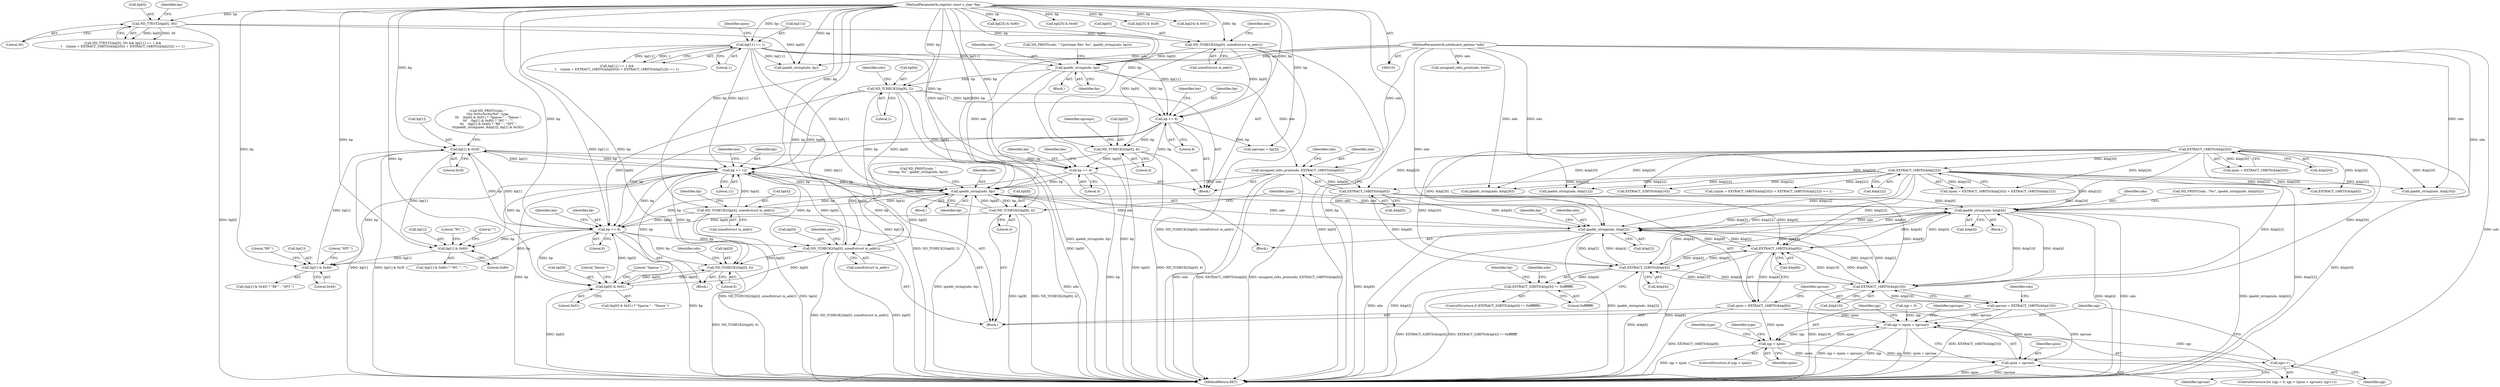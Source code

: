 digraph "0_tcpdump_5dc1860d8267b1e0cb78c9ffa2a40bea2fdb3ddc_1@pointer" {
"1000473" [label="(Call,bp[1] & 0x3f)"];
"1000459" [label="(Call,bp[1] & 0x40)"];
"1000397" [label="(Call,bp += 12)"];
"1000342" [label="(Call,ipaddr_string(ndo, bp))"];
"1000364" [label="(Call,ipaddr_string(ndo, &bp[4]))"];
"1000103" [label="(MethodParameterIn,netdissect_options *ndo)"];
"1000293" [label="(Call,EXTRACT_16BITS(&bp[6]))"];
"1000128" [label="(Call,EXTRACT_16BITS(&bp[20]))"];
"1000133" [label="(Call,EXTRACT_16BITS(&bp[22]))"];
"1000467" [label="(Call,ipaddr_string(ndo, &bp[2]))"];
"1000377" [label="(Call,EXTRACT_16BITS(&bp[8]))"];
"1000353" [label="(Call,EXTRACT_32BITS(&bp[4]))"];
"1000384" [label="(Call,EXTRACT_16BITS(&bp[10]))"];
"1000291" [label="(Call,unsigned_relts_print(ndo, EXTRACT_16BITS(&bp[6])))"];
"1000269" [label="(Call,ipaddr_string(ndo, bp))"];
"1000119" [label="(Call,bp[11] == 1)"];
"1000104" [label="(MethodParameterIn,register const u_char *bp)"];
"1000248" [label="(Call,ND_TCHECK2(bp[0], sizeof(struct in_addr)))"];
"1000113" [label="(Call,ND_TTEST2(bp[0], 30))"];
"1000331" [label="(Call,ND_TCHECK2(bp[0], sizeof(struct in_addr)))"];
"1000441" [label="(Call,bp[0] & 0x01)"];
"1000427" [label="(Call,ND_TCHECK2(bp[0], 6))"];
"1000478" [label="(Call,bp += 6)"];
"1000473" [label="(Call,bp[1] & 0x3f)"];
"1000272" [label="(Call,ND_TCHECK2(bp[6], 2))"];
"1000345" [label="(Call,ND_TCHECK2(bp[4], sizeof(struct in_addr)))"];
"1000370" [label="(Call,ND_TCHECK2(bp[8], 4))"];
"1000305" [label="(Call,bp += 8)"];
"1000311" [label="(Call,ND_TCHECK2(bp[0], 4))"];
"1000321" [label="(Call,bp += 4)"];
"1000450" [label="(Call,bp[1] & 0x80)"];
"1000352" [label="(Call,EXTRACT_32BITS(&bp[4]) != 0xffffffff)"];
"1000375" [label="(Call,njoin = EXTRACT_16BITS(&bp[8]))"];
"1000407" [label="(Call,njp < (njoin + nprune))"];
"1000417" [label="(Call,njp < njoin)"];
"1000409" [label="(Call,njoin + nprune)"];
"1000412" [label="(Call,njp++)"];
"1000382" [label="(Call,nprune = EXTRACT_16BITS(&bp[10]))"];
"1000249" [label="(Call,bp[0])"];
"1000365" [label="(Identifier,ndo)"];
"1000382" [label="(Call,nprune = EXTRACT_16BITS(&bp[10]))"];
"1000482" [label="(Identifier,len)"];
"1000391" [label="(Identifier,ndo)"];
"1000117" [label="(Literal,30)"];
"1000401" [label="(Identifier,len)"];
"1000477" [label="(Literal,0x3f)"];
"1000199" [label="(Call,EXTRACT_32BITS(&bp[16]))"];
"1000464" [label="(Literal,\"RP \")"];
"1000340" [label="(Block,)"];
"1000469" [label="(Call,&bp[2])"];
"1000114" [label="(Call,bp[0])"];
"1000375" [label="(Call,njoin = EXTRACT_16BITS(&bp[8]))"];
"1000120" [label="(Call,bp[11])"];
"1000371" [label="(Call,bp[8])"];
"1000449" [label="(Call,(bp[1] & 0x80) ? \"WC \" : \"\")"];
"1000475" [label="(Identifier,bp)"];
"1000127" [label="(Identifier,njoin)"];
"1000451" [label="(Call,bp[1])"];
"1000293" [label="(Call,EXTRACT_16BITS(&bp[6]))"];
"1000362" [label="(Block,)"];
"1000191" [label="(Call,ipaddr_string(ndo, &bp[12]))"];
"1000376" [label="(Identifier,njoin)"];
"1000345" [label="(Call,ND_TCHECK2(bp[4], sizeof(struct in_addr)))"];
"1000383" [label="(Identifier,nprune)"];
"1000128" [label="(Call,EXTRACT_16BITS(&bp[20]))"];
"1000377" [label="(Call,EXTRACT_16BITS(&bp[8]))"];
"1000352" [label="(Call,EXTRACT_32BITS(&bp[4]) != 0xffffffff)"];
"1000403" [label="(ControlStructure,for (njp = 0; njp < (njoin + nprune); njp++))"];
"1000134" [label="(Call,&bp[22])"];
"1000271" [label="(Identifier,bp)"];
"1000330" [label="(Block,)"];
"1000491" [label="(MethodReturn,RET)"];
"1000103" [label="(MethodParameterIn,netdissect_options *ndo)"];
"1000104" [label="(MethodParameterIn,register const u_char *bp)"];
"1000309" [label="(Identifier,len)"];
"1000361" [label="(Identifier,ndo)"];
"1000307" [label="(Literal,8)"];
"1000466" [label="(Block,)"];
"1000479" [label="(Identifier,bp)"];
"1000418" [label="(Identifier,njp)"];
"1000125" [label="(Call,(njoin = EXTRACT_16BITS(&bp[20])) + EXTRACT_16BITS(&bp[22]))"];
"1000455" [label="(Literal,\"WC \")"];
"1000454" [label="(Literal,0x80)"];
"1000359" [label="(Call,ND_PRINT((ndo, \"/%s\", ipaddr_string(ndo, &bp[4]))))"];
"1000179" [label="(Call,ipaddr_string(ndo, &bp[26]))"];
"1000421" [label="(Identifier,type)"];
"1000232" [label="(Call,bp[25] & 0x80)"];
"1000478" [label="(Call,bp += 6)"];
"1000356" [label="(Identifier,bp)"];
"1000354" [label="(Call,&bp[4])"];
"1000413" [label="(Identifier,njp)"];
"1000311" [label="(Call,ND_TCHECK2(bp[0], 4))"];
"1000118" [label="(Call,bp[11] == 1 &&\n\t    ((njoin = EXTRACT_16BITS(&bp[20])) + EXTRACT_16BITS(&bp[22])) == 1)"];
"1000323" [label="(Literal,4)"];
"1000432" [label="(Call,ND_PRINT((ndo, \"\n\t%s %s%s%s%s/%d\", type,\n \t\t\t    (bp[0] & 0x01) ? \"Sparse \" : \"Dense \",\n \t\t\t    (bp[1] & 0x80) ? \"WC \" : \"\",\n \t\t\t    (bp[1] & 0x40) ? \"RP \" : \"SPT \",\n\t\t\tipaddr_string(ndo, &bp[2]), bp[1] & 0x3f)))"];
"1000428" [label="(Call,bp[0])"];
"1000346" [label="(Call,bp[4])"];
"1000322" [label="(Identifier,bp)"];
"1000434" [label="(Identifier,ndo)"];
"1000459" [label="(Call,bp[1] & 0x40)"];
"1000370" [label="(Call,ND_TCHECK2(bp[8], 4))"];
"1000112" [label="(Call,ND_TTEST2(bp[0], 30) && bp[11] == 1 &&\n\t    ((njoin = EXTRACT_16BITS(&bp[20])) + EXTRACT_16BITS(&bp[22])) == 1)"];
"1000450" [label="(Call,bp[1] & 0x80)"];
"1000349" [label="(Call,sizeof(struct in_addr))"];
"1000366" [label="(Call,&bp[4])"];
"1000165" [label="(Call,unsigned_relts_print(ndo, hold))"];
"1000344" [label="(Identifier,bp)"];
"1000353" [label="(Call,EXTRACT_32BITS(&bp[4]))"];
"1000280" [label="(Identifier,ndo)"];
"1000351" [label="(ControlStructure,if (EXTRACT_32BITS(&bp[4]) != 0xffffffff))"];
"1000329" [label="(Identifier,ngroups)"];
"1000474" [label="(Call,bp[1])"];
"1000126" [label="(Call,njoin = EXTRACT_16BITS(&bp[20]))"];
"1000446" [label="(Literal,\"Sparse \")"];
"1000292" [label="(Identifier,ndo)"];
"1000417" [label="(Call,njp < njoin)"];
"1000385" [label="(Call,&bp[10])"];
"1000312" [label="(Call,bp[0])"];
"1000463" [label="(Literal,0x40)"];
"1000106" [label="(Block,)"];
"1000151" [label="(Call,EXTRACT_16BITS(&bp[6]))"];
"1000332" [label="(Call,bp[0])"];
"1000315" [label="(Literal,4)"];
"1000264" [label="(Call,ND_PRINT((ndo, \" Upstream Nbr: %s\", ipaddr_string(ndo, bp))))"];
"1000425" [label="(Identifier,type)"];
"1000325" [label="(Identifier,len)"];
"1000270" [label="(Identifier,ndo)"];
"1000240" [label="(Call,bp[25] & 0x40)"];
"1000133" [label="(Call,EXTRACT_16BITS(&bp[22]))"];
"1000113" [label="(Call,ND_TTEST2(bp[0], 30))"];
"1000431" [label="(Literal,6)"];
"1000276" [label="(Literal,2)"];
"1000407" [label="(Call,njp < (njoin + nprune))"];
"1000129" [label="(Call,&bp[20])"];
"1000411" [label="(Identifier,nprune)"];
"1000186" [label="(Call,bp[25] & 0x3f)"];
"1000342" [label="(Call,ipaddr_string(ndo, bp))"];
"1000408" [label="(Identifier,njp)"];
"1000257" [label="(Identifier,ndo)"];
"1000419" [label="(Identifier,njoin)"];
"1000272" [label="(Call,ND_TCHECK2(bp[6], 2))"];
"1000294" [label="(Call,&bp[6])"];
"1000335" [label="(Call,sizeof(struct in_addr))"];
"1000210" [label="(Call,ipaddr_string(ndo, &bp[16]))"];
"1000317" [label="(Identifier,ngroups)"];
"1000442" [label="(Call,bp[0])"];
"1000364" [label="(Call,ipaddr_string(ndo, &bp[4]))"];
"1000252" [label="(Call,sizeof(struct in_addr))"];
"1000397" [label="(Call,bp += 12)"];
"1000316" [label="(Call,ngroups = bp[3])"];
"1000248" [label="(Call,ND_TCHECK2(bp[0], sizeof(struct in_addr)))"];
"1000460" [label="(Call,bp[1])"];
"1000146" [label="(Call,ipaddr_string(ndo, bp))"];
"1000399" [label="(Literal,12)"];
"1000468" [label="(Identifier,ndo)"];
"1000305" [label="(Call,bp += 8)"];
"1000343" [label="(Identifier,ndo)"];
"1000456" [label="(Literal,\"\")"];
"1000410" [label="(Identifier,njoin)"];
"1000267" [label="(Block,)"];
"1000291" [label="(Call,unsigned_relts_print(ndo, EXTRACT_16BITS(&bp[6])))"];
"1000465" [label="(Literal,\"SPT \")"];
"1000223" [label="(Call,bp[24] & 0x01)"];
"1000447" [label="(Literal,\"Dense \")"];
"1000119" [label="(Call,bp[11] == 1)"];
"1000124" [label="(Call,((njoin = EXTRACT_16BITS(&bp[20])) + EXTRACT_16BITS(&bp[22])) == 1)"];
"1000440" [label="(Call,(bp[0] & 0x01) ? \"Sparse \" : \"Dense \")"];
"1000480" [label="(Literal,6)"];
"1000123" [label="(Literal,1)"];
"1000427" [label="(Call,ND_TCHECK2(bp[0], 6))"];
"1000398" [label="(Identifier,bp)"];
"1000301" [label="(Identifier,ndo)"];
"1000441" [label="(Call,bp[0] & 0x01)"];
"1000306" [label="(Identifier,bp)"];
"1000269" [label="(Call,ipaddr_string(ndo, bp))"];
"1000339" [label="(Identifier,ndo)"];
"1000467" [label="(Call,ipaddr_string(ndo, &bp[2]))"];
"1000273" [label="(Call,bp[6])"];
"1000378" [label="(Call,&bp[8])"];
"1000358" [label="(Literal,0xffffffff)"];
"1000445" [label="(Literal,0x01)"];
"1000458" [label="(Call,(bp[1] & 0x40) ? \"RP \" : \"SPT \")"];
"1000337" [label="(Call,ND_PRINT((ndo, \"\n\tGroup: %s\", ipaddr_string(ndo, bp))))"];
"1000414" [label="(Block,)"];
"1000321" [label="(Call,bp += 4)"];
"1000372" [label="(Identifier,bp)"];
"1000404" [label="(Call,njp = 0)"];
"1000384" [label="(Call,EXTRACT_16BITS(&bp[10]))"];
"1000331" [label="(Call,ND_TCHECK2(bp[0], sizeof(struct in_addr)))"];
"1000473" [label="(Call,bp[1] & 0x3f)"];
"1000412" [label="(Call,njp++)"];
"1000416" [label="(ControlStructure,if (njp < njoin))"];
"1000409" [label="(Call,njoin + nprune)"];
"1000374" [label="(Literal,4)"];
"1000121" [label="(Identifier,bp)"];
"1000473" -> "1000466"  [label="AST: "];
"1000473" -> "1000477"  [label="CFG: "];
"1000474" -> "1000473"  [label="AST: "];
"1000477" -> "1000473"  [label="AST: "];
"1000432" -> "1000473"  [label="CFG: "];
"1000473" -> "1000491"  [label="DDG: bp[1]"];
"1000473" -> "1000491"  [label="DDG: bp[1] & 0x3f"];
"1000473" -> "1000342"  [label="DDG: bp[1]"];
"1000473" -> "1000397"  [label="DDG: bp[1]"];
"1000473" -> "1000450"  [label="DDG: bp[1]"];
"1000459" -> "1000473"  [label="DDG: bp[1]"];
"1000397" -> "1000473"  [label="DDG: bp"];
"1000478" -> "1000473"  [label="DDG: bp"];
"1000104" -> "1000473"  [label="DDG: bp"];
"1000473" -> "1000478"  [label="DDG: bp[1]"];
"1000459" -> "1000458"  [label="AST: "];
"1000459" -> "1000463"  [label="CFG: "];
"1000460" -> "1000459"  [label="AST: "];
"1000463" -> "1000459"  [label="AST: "];
"1000464" -> "1000459"  [label="CFG: "];
"1000465" -> "1000459"  [label="CFG: "];
"1000397" -> "1000459"  [label="DDG: bp"];
"1000478" -> "1000459"  [label="DDG: bp"];
"1000450" -> "1000459"  [label="DDG: bp[1]"];
"1000104" -> "1000459"  [label="DDG: bp"];
"1000397" -> "1000330"  [label="AST: "];
"1000397" -> "1000399"  [label="CFG: "];
"1000398" -> "1000397"  [label="AST: "];
"1000399" -> "1000397"  [label="AST: "];
"1000401" -> "1000397"  [label="CFG: "];
"1000397" -> "1000491"  [label="DDG: bp"];
"1000397" -> "1000331"  [label="DDG: bp"];
"1000397" -> "1000342"  [label="DDG: bp"];
"1000342" -> "1000397"  [label="DDG: bp"];
"1000331" -> "1000397"  [label="DDG: bp[0]"];
"1000272" -> "1000397"  [label="DDG: bp[6]"];
"1000119" -> "1000397"  [label="DDG: bp[11]"];
"1000345" -> "1000397"  [label="DDG: bp[4]"];
"1000370" -> "1000397"  [label="DDG: bp[8]"];
"1000104" -> "1000397"  [label="DDG: bp"];
"1000305" -> "1000397"  [label="DDG: bp"];
"1000397" -> "1000427"  [label="DDG: bp"];
"1000397" -> "1000441"  [label="DDG: bp"];
"1000397" -> "1000450"  [label="DDG: bp"];
"1000397" -> "1000478"  [label="DDG: bp"];
"1000342" -> "1000340"  [label="AST: "];
"1000342" -> "1000344"  [label="CFG: "];
"1000343" -> "1000342"  [label="AST: "];
"1000344" -> "1000342"  [label="AST: "];
"1000337" -> "1000342"  [label="CFG: "];
"1000342" -> "1000491"  [label="DDG: ndo"];
"1000342" -> "1000491"  [label="DDG: ipaddr_string(ndo, bp)"];
"1000364" -> "1000342"  [label="DDG: ndo"];
"1000291" -> "1000342"  [label="DDG: ndo"];
"1000467" -> "1000342"  [label="DDG: ndo"];
"1000103" -> "1000342"  [label="DDG: ndo"];
"1000331" -> "1000342"  [label="DDG: bp[0]"];
"1000478" -> "1000342"  [label="DDG: bp"];
"1000272" -> "1000342"  [label="DDG: bp[6]"];
"1000345" -> "1000342"  [label="DDG: bp[4]"];
"1000370" -> "1000342"  [label="DDG: bp[8]"];
"1000321" -> "1000342"  [label="DDG: bp"];
"1000119" -> "1000342"  [label="DDG: bp[11]"];
"1000104" -> "1000342"  [label="DDG: bp"];
"1000305" -> "1000342"  [label="DDG: bp"];
"1000342" -> "1000345"  [label="DDG: bp"];
"1000342" -> "1000364"  [label="DDG: ndo"];
"1000342" -> "1000370"  [label="DDG: bp"];
"1000342" -> "1000467"  [label="DDG: ndo"];
"1000364" -> "1000362"  [label="AST: "];
"1000364" -> "1000366"  [label="CFG: "];
"1000365" -> "1000364"  [label="AST: "];
"1000366" -> "1000364"  [label="AST: "];
"1000359" -> "1000364"  [label="CFG: "];
"1000364" -> "1000491"  [label="DDG: ndo"];
"1000364" -> "1000491"  [label="DDG: ipaddr_string(ndo, &bp[4])"];
"1000364" -> "1000491"  [label="DDG: &bp[4]"];
"1000364" -> "1000353"  [label="DDG: &bp[4]"];
"1000103" -> "1000364"  [label="DDG: ndo"];
"1000293" -> "1000364"  [label="DDG: &bp[6]"];
"1000467" -> "1000364"  [label="DDG: &bp[2]"];
"1000377" -> "1000364"  [label="DDG: &bp[8]"];
"1000353" -> "1000364"  [label="DDG: &bp[4]"];
"1000384" -> "1000364"  [label="DDG: &bp[10]"];
"1000128" -> "1000364"  [label="DDG: &bp[20]"];
"1000133" -> "1000364"  [label="DDG: &bp[22]"];
"1000364" -> "1000377"  [label="DDG: &bp[4]"];
"1000364" -> "1000384"  [label="DDG: &bp[4]"];
"1000364" -> "1000467"  [label="DDG: ndo"];
"1000364" -> "1000467"  [label="DDG: &bp[4]"];
"1000103" -> "1000102"  [label="AST: "];
"1000103" -> "1000491"  [label="DDG: ndo"];
"1000103" -> "1000146"  [label="DDG: ndo"];
"1000103" -> "1000165"  [label="DDG: ndo"];
"1000103" -> "1000179"  [label="DDG: ndo"];
"1000103" -> "1000191"  [label="DDG: ndo"];
"1000103" -> "1000210"  [label="DDG: ndo"];
"1000103" -> "1000269"  [label="DDG: ndo"];
"1000103" -> "1000291"  [label="DDG: ndo"];
"1000103" -> "1000467"  [label="DDG: ndo"];
"1000293" -> "1000291"  [label="AST: "];
"1000293" -> "1000294"  [label="CFG: "];
"1000294" -> "1000293"  [label="AST: "];
"1000291" -> "1000293"  [label="CFG: "];
"1000293" -> "1000491"  [label="DDG: &bp[6]"];
"1000293" -> "1000291"  [label="DDG: &bp[6]"];
"1000128" -> "1000293"  [label="DDG: &bp[20]"];
"1000133" -> "1000293"  [label="DDG: &bp[22]"];
"1000293" -> "1000353"  [label="DDG: &bp[6]"];
"1000293" -> "1000377"  [label="DDG: &bp[6]"];
"1000293" -> "1000384"  [label="DDG: &bp[6]"];
"1000293" -> "1000467"  [label="DDG: &bp[6]"];
"1000128" -> "1000126"  [label="AST: "];
"1000128" -> "1000129"  [label="CFG: "];
"1000129" -> "1000128"  [label="AST: "];
"1000126" -> "1000128"  [label="CFG: "];
"1000128" -> "1000491"  [label="DDG: &bp[20]"];
"1000128" -> "1000125"  [label="DDG: &bp[20]"];
"1000128" -> "1000126"  [label="DDG: &bp[20]"];
"1000128" -> "1000133"  [label="DDG: &bp[20]"];
"1000128" -> "1000151"  [label="DDG: &bp[20]"];
"1000128" -> "1000179"  [label="DDG: &bp[20]"];
"1000128" -> "1000191"  [label="DDG: &bp[20]"];
"1000128" -> "1000199"  [label="DDG: &bp[20]"];
"1000128" -> "1000210"  [label="DDG: &bp[20]"];
"1000128" -> "1000353"  [label="DDG: &bp[20]"];
"1000128" -> "1000377"  [label="DDG: &bp[20]"];
"1000128" -> "1000384"  [label="DDG: &bp[20]"];
"1000128" -> "1000467"  [label="DDG: &bp[20]"];
"1000133" -> "1000125"  [label="AST: "];
"1000133" -> "1000134"  [label="CFG: "];
"1000134" -> "1000133"  [label="AST: "];
"1000125" -> "1000133"  [label="CFG: "];
"1000133" -> "1000491"  [label="DDG: &bp[22]"];
"1000133" -> "1000124"  [label="DDG: &bp[22]"];
"1000133" -> "1000125"  [label="DDG: &bp[22]"];
"1000133" -> "1000151"  [label="DDG: &bp[22]"];
"1000133" -> "1000179"  [label="DDG: &bp[22]"];
"1000133" -> "1000191"  [label="DDG: &bp[22]"];
"1000133" -> "1000199"  [label="DDG: &bp[22]"];
"1000133" -> "1000210"  [label="DDG: &bp[22]"];
"1000133" -> "1000353"  [label="DDG: &bp[22]"];
"1000133" -> "1000377"  [label="DDG: &bp[22]"];
"1000133" -> "1000384"  [label="DDG: &bp[22]"];
"1000133" -> "1000467"  [label="DDG: &bp[22]"];
"1000467" -> "1000466"  [label="AST: "];
"1000467" -> "1000469"  [label="CFG: "];
"1000468" -> "1000467"  [label="AST: "];
"1000469" -> "1000467"  [label="AST: "];
"1000475" -> "1000467"  [label="CFG: "];
"1000467" -> "1000491"  [label="DDG: ndo"];
"1000467" -> "1000491"  [label="DDG: ipaddr_string(ndo, &bp[2])"];
"1000467" -> "1000491"  [label="DDG: &bp[2]"];
"1000467" -> "1000353"  [label="DDG: &bp[2]"];
"1000467" -> "1000377"  [label="DDG: &bp[2]"];
"1000467" -> "1000384"  [label="DDG: &bp[2]"];
"1000377" -> "1000467"  [label="DDG: &bp[8]"];
"1000353" -> "1000467"  [label="DDG: &bp[4]"];
"1000384" -> "1000467"  [label="DDG: &bp[10]"];
"1000377" -> "1000375"  [label="AST: "];
"1000377" -> "1000378"  [label="CFG: "];
"1000378" -> "1000377"  [label="AST: "];
"1000375" -> "1000377"  [label="CFG: "];
"1000377" -> "1000491"  [label="DDG: &bp[8]"];
"1000377" -> "1000353"  [label="DDG: &bp[8]"];
"1000377" -> "1000375"  [label="DDG: &bp[8]"];
"1000353" -> "1000377"  [label="DDG: &bp[4]"];
"1000384" -> "1000377"  [label="DDG: &bp[10]"];
"1000377" -> "1000384"  [label="DDG: &bp[8]"];
"1000353" -> "1000352"  [label="AST: "];
"1000353" -> "1000354"  [label="CFG: "];
"1000354" -> "1000353"  [label="AST: "];
"1000358" -> "1000353"  [label="CFG: "];
"1000353" -> "1000491"  [label="DDG: &bp[4]"];
"1000353" -> "1000352"  [label="DDG: &bp[4]"];
"1000384" -> "1000353"  [label="DDG: &bp[10]"];
"1000353" -> "1000384"  [label="DDG: &bp[4]"];
"1000384" -> "1000382"  [label="AST: "];
"1000384" -> "1000385"  [label="CFG: "];
"1000385" -> "1000384"  [label="AST: "];
"1000382" -> "1000384"  [label="CFG: "];
"1000384" -> "1000491"  [label="DDG: &bp[10]"];
"1000384" -> "1000382"  [label="DDG: &bp[10]"];
"1000291" -> "1000106"  [label="AST: "];
"1000292" -> "1000291"  [label="AST: "];
"1000301" -> "1000291"  [label="CFG: "];
"1000291" -> "1000491"  [label="DDG: unsigned_relts_print(ndo, EXTRACT_16BITS(&bp[6]))"];
"1000291" -> "1000491"  [label="DDG: ndo"];
"1000291" -> "1000491"  [label="DDG: EXTRACT_16BITS(&bp[6])"];
"1000269" -> "1000291"  [label="DDG: ndo"];
"1000269" -> "1000267"  [label="AST: "];
"1000269" -> "1000271"  [label="CFG: "];
"1000270" -> "1000269"  [label="AST: "];
"1000271" -> "1000269"  [label="AST: "];
"1000264" -> "1000269"  [label="CFG: "];
"1000269" -> "1000491"  [label="DDG: ipaddr_string(ndo, bp)"];
"1000269" -> "1000491"  [label="DDG: bp"];
"1000119" -> "1000269"  [label="DDG: bp[11]"];
"1000248" -> "1000269"  [label="DDG: bp[0]"];
"1000104" -> "1000269"  [label="DDG: bp"];
"1000269" -> "1000272"  [label="DDG: bp"];
"1000269" -> "1000305"  [label="DDG: bp"];
"1000119" -> "1000118"  [label="AST: "];
"1000119" -> "1000123"  [label="CFG: "];
"1000120" -> "1000119"  [label="AST: "];
"1000123" -> "1000119"  [label="AST: "];
"1000127" -> "1000119"  [label="CFG: "];
"1000118" -> "1000119"  [label="CFG: "];
"1000119" -> "1000491"  [label="DDG: bp[11]"];
"1000119" -> "1000118"  [label="DDG: bp[11]"];
"1000119" -> "1000118"  [label="DDG: 1"];
"1000104" -> "1000119"  [label="DDG: bp"];
"1000119" -> "1000146"  [label="DDG: bp[11]"];
"1000119" -> "1000305"  [label="DDG: bp[11]"];
"1000119" -> "1000321"  [label="DDG: bp[11]"];
"1000119" -> "1000478"  [label="DDG: bp[11]"];
"1000104" -> "1000102"  [label="AST: "];
"1000104" -> "1000491"  [label="DDG: bp"];
"1000104" -> "1000113"  [label="DDG: bp"];
"1000104" -> "1000146"  [label="DDG: bp"];
"1000104" -> "1000186"  [label="DDG: bp"];
"1000104" -> "1000223"  [label="DDG: bp"];
"1000104" -> "1000232"  [label="DDG: bp"];
"1000104" -> "1000240"  [label="DDG: bp"];
"1000104" -> "1000248"  [label="DDG: bp"];
"1000104" -> "1000272"  [label="DDG: bp"];
"1000104" -> "1000305"  [label="DDG: bp"];
"1000104" -> "1000311"  [label="DDG: bp"];
"1000104" -> "1000316"  [label="DDG: bp"];
"1000104" -> "1000321"  [label="DDG: bp"];
"1000104" -> "1000331"  [label="DDG: bp"];
"1000104" -> "1000345"  [label="DDG: bp"];
"1000104" -> "1000370"  [label="DDG: bp"];
"1000104" -> "1000427"  [label="DDG: bp"];
"1000104" -> "1000441"  [label="DDG: bp"];
"1000104" -> "1000450"  [label="DDG: bp"];
"1000104" -> "1000478"  [label="DDG: bp"];
"1000248" -> "1000106"  [label="AST: "];
"1000248" -> "1000252"  [label="CFG: "];
"1000249" -> "1000248"  [label="AST: "];
"1000252" -> "1000248"  [label="AST: "];
"1000257" -> "1000248"  [label="CFG: "];
"1000248" -> "1000491"  [label="DDG: ND_TCHECK2(bp[0], sizeof(struct in_addr))"];
"1000248" -> "1000491"  [label="DDG: bp[0]"];
"1000113" -> "1000248"  [label="DDG: bp[0]"];
"1000248" -> "1000305"  [label="DDG: bp[0]"];
"1000248" -> "1000311"  [label="DDG: bp[0]"];
"1000113" -> "1000112"  [label="AST: "];
"1000113" -> "1000117"  [label="CFG: "];
"1000114" -> "1000113"  [label="AST: "];
"1000117" -> "1000113"  [label="AST: "];
"1000121" -> "1000113"  [label="CFG: "];
"1000112" -> "1000113"  [label="CFG: "];
"1000113" -> "1000491"  [label="DDG: bp[0]"];
"1000113" -> "1000112"  [label="DDG: bp[0]"];
"1000113" -> "1000112"  [label="DDG: 30"];
"1000113" -> "1000146"  [label="DDG: bp[0]"];
"1000331" -> "1000330"  [label="AST: "];
"1000331" -> "1000335"  [label="CFG: "];
"1000332" -> "1000331"  [label="AST: "];
"1000335" -> "1000331"  [label="AST: "];
"1000339" -> "1000331"  [label="CFG: "];
"1000331" -> "1000491"  [label="DDG: ND_TCHECK2(bp[0], sizeof(struct in_addr))"];
"1000331" -> "1000491"  [label="DDG: bp[0]"];
"1000441" -> "1000331"  [label="DDG: bp[0]"];
"1000311" -> "1000331"  [label="DDG: bp[0]"];
"1000478" -> "1000331"  [label="DDG: bp"];
"1000321" -> "1000331"  [label="DDG: bp"];
"1000331" -> "1000427"  [label="DDG: bp[0]"];
"1000441" -> "1000440"  [label="AST: "];
"1000441" -> "1000445"  [label="CFG: "];
"1000442" -> "1000441"  [label="AST: "];
"1000445" -> "1000441"  [label="AST: "];
"1000446" -> "1000441"  [label="CFG: "];
"1000447" -> "1000441"  [label="CFG: "];
"1000441" -> "1000491"  [label="DDG: bp[0]"];
"1000441" -> "1000427"  [label="DDG: bp[0]"];
"1000427" -> "1000441"  [label="DDG: bp[0]"];
"1000478" -> "1000441"  [label="DDG: bp"];
"1000441" -> "1000478"  [label="DDG: bp[0]"];
"1000427" -> "1000414"  [label="AST: "];
"1000427" -> "1000431"  [label="CFG: "];
"1000428" -> "1000427"  [label="AST: "];
"1000431" -> "1000427"  [label="AST: "];
"1000434" -> "1000427"  [label="CFG: "];
"1000427" -> "1000491"  [label="DDG: ND_TCHECK2(bp[0], 6)"];
"1000478" -> "1000427"  [label="DDG: bp"];
"1000478" -> "1000414"  [label="AST: "];
"1000478" -> "1000480"  [label="CFG: "];
"1000479" -> "1000478"  [label="AST: "];
"1000480" -> "1000478"  [label="AST: "];
"1000482" -> "1000478"  [label="CFG: "];
"1000478" -> "1000491"  [label="DDG: bp"];
"1000478" -> "1000450"  [label="DDG: bp"];
"1000272" -> "1000478"  [label="DDG: bp[6]"];
"1000345" -> "1000478"  [label="DDG: bp[4]"];
"1000370" -> "1000478"  [label="DDG: bp[8]"];
"1000305" -> "1000478"  [label="DDG: bp"];
"1000272" -> "1000106"  [label="AST: "];
"1000272" -> "1000276"  [label="CFG: "];
"1000273" -> "1000272"  [label="AST: "];
"1000276" -> "1000272"  [label="AST: "];
"1000280" -> "1000272"  [label="CFG: "];
"1000272" -> "1000491"  [label="DDG: bp[6]"];
"1000272" -> "1000491"  [label="DDG: ND_TCHECK2(bp[6], 2)"];
"1000272" -> "1000305"  [label="DDG: bp[6]"];
"1000272" -> "1000321"  [label="DDG: bp[6]"];
"1000345" -> "1000330"  [label="AST: "];
"1000345" -> "1000349"  [label="CFG: "];
"1000346" -> "1000345"  [label="AST: "];
"1000349" -> "1000345"  [label="AST: "];
"1000356" -> "1000345"  [label="CFG: "];
"1000345" -> "1000491"  [label="DDG: bp[4]"];
"1000345" -> "1000491"  [label="DDG: ND_TCHECK2(bp[4], sizeof(struct in_addr))"];
"1000370" -> "1000330"  [label="AST: "];
"1000370" -> "1000374"  [label="CFG: "];
"1000371" -> "1000370"  [label="AST: "];
"1000374" -> "1000370"  [label="AST: "];
"1000376" -> "1000370"  [label="CFG: "];
"1000370" -> "1000491"  [label="DDG: ND_TCHECK2(bp[8], 4)"];
"1000370" -> "1000491"  [label="DDG: bp[8]"];
"1000305" -> "1000106"  [label="AST: "];
"1000305" -> "1000307"  [label="CFG: "];
"1000306" -> "1000305"  [label="AST: "];
"1000307" -> "1000305"  [label="AST: "];
"1000309" -> "1000305"  [label="CFG: "];
"1000305" -> "1000311"  [label="DDG: bp"];
"1000305" -> "1000316"  [label="DDG: bp"];
"1000305" -> "1000321"  [label="DDG: bp"];
"1000311" -> "1000106"  [label="AST: "];
"1000311" -> "1000315"  [label="CFG: "];
"1000312" -> "1000311"  [label="AST: "];
"1000315" -> "1000311"  [label="AST: "];
"1000317" -> "1000311"  [label="CFG: "];
"1000311" -> "1000491"  [label="DDG: bp[0]"];
"1000311" -> "1000491"  [label="DDG: ND_TCHECK2(bp[0], 4)"];
"1000311" -> "1000321"  [label="DDG: bp[0]"];
"1000321" -> "1000106"  [label="AST: "];
"1000321" -> "1000323"  [label="CFG: "];
"1000322" -> "1000321"  [label="AST: "];
"1000323" -> "1000321"  [label="AST: "];
"1000325" -> "1000321"  [label="CFG: "];
"1000321" -> "1000491"  [label="DDG: bp"];
"1000450" -> "1000449"  [label="AST: "];
"1000450" -> "1000454"  [label="CFG: "];
"1000451" -> "1000450"  [label="AST: "];
"1000454" -> "1000450"  [label="AST: "];
"1000455" -> "1000450"  [label="CFG: "];
"1000456" -> "1000450"  [label="CFG: "];
"1000352" -> "1000351"  [label="AST: "];
"1000352" -> "1000358"  [label="CFG: "];
"1000358" -> "1000352"  [label="AST: "];
"1000361" -> "1000352"  [label="CFG: "];
"1000372" -> "1000352"  [label="CFG: "];
"1000352" -> "1000491"  [label="DDG: EXTRACT_32BITS(&bp[4])"];
"1000352" -> "1000491"  [label="DDG: EXTRACT_32BITS(&bp[4]) != 0xffffffff"];
"1000375" -> "1000330"  [label="AST: "];
"1000376" -> "1000375"  [label="AST: "];
"1000383" -> "1000375"  [label="CFG: "];
"1000375" -> "1000491"  [label="DDG: EXTRACT_16BITS(&bp[8])"];
"1000375" -> "1000407"  [label="DDG: njoin"];
"1000375" -> "1000409"  [label="DDG: njoin"];
"1000375" -> "1000417"  [label="DDG: njoin"];
"1000407" -> "1000403"  [label="AST: "];
"1000407" -> "1000409"  [label="CFG: "];
"1000408" -> "1000407"  [label="AST: "];
"1000409" -> "1000407"  [label="AST: "];
"1000329" -> "1000407"  [label="CFG: "];
"1000418" -> "1000407"  [label="CFG: "];
"1000407" -> "1000491"  [label="DDG: njoin + nprune"];
"1000407" -> "1000491"  [label="DDG: njp < (njoin + nprune)"];
"1000407" -> "1000491"  [label="DDG: njp"];
"1000404" -> "1000407"  [label="DDG: njp"];
"1000412" -> "1000407"  [label="DDG: njp"];
"1000417" -> "1000407"  [label="DDG: njoin"];
"1000382" -> "1000407"  [label="DDG: nprune"];
"1000407" -> "1000417"  [label="DDG: njp"];
"1000417" -> "1000416"  [label="AST: "];
"1000417" -> "1000419"  [label="CFG: "];
"1000418" -> "1000417"  [label="AST: "];
"1000419" -> "1000417"  [label="AST: "];
"1000421" -> "1000417"  [label="CFG: "];
"1000425" -> "1000417"  [label="CFG: "];
"1000417" -> "1000491"  [label="DDG: njp < njoin"];
"1000417" -> "1000409"  [label="DDG: njoin"];
"1000417" -> "1000412"  [label="DDG: njp"];
"1000409" -> "1000411"  [label="CFG: "];
"1000410" -> "1000409"  [label="AST: "];
"1000411" -> "1000409"  [label="AST: "];
"1000409" -> "1000491"  [label="DDG: nprune"];
"1000409" -> "1000491"  [label="DDG: njoin"];
"1000382" -> "1000409"  [label="DDG: nprune"];
"1000412" -> "1000403"  [label="AST: "];
"1000412" -> "1000413"  [label="CFG: "];
"1000413" -> "1000412"  [label="AST: "];
"1000408" -> "1000412"  [label="CFG: "];
"1000382" -> "1000330"  [label="AST: "];
"1000383" -> "1000382"  [label="AST: "];
"1000391" -> "1000382"  [label="CFG: "];
"1000382" -> "1000491"  [label="DDG: EXTRACT_16BITS(&bp[10])"];
}
